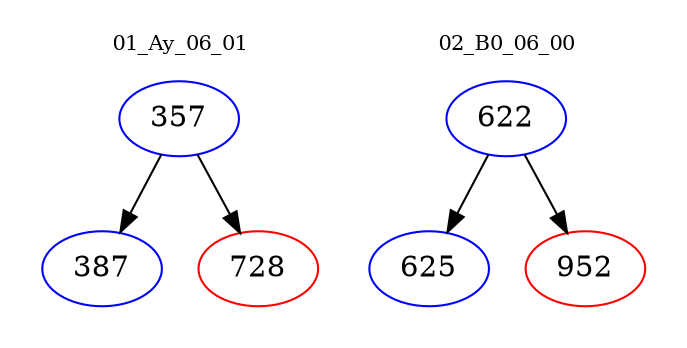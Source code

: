 digraph{
subgraph cluster_0 {
color = white
label = "01_Ay_06_01";
fontsize=10;
T0_357 [label="357", color="blue"]
T0_357 -> T0_387 [color="black"]
T0_387 [label="387", color="blue"]
T0_357 -> T0_728 [color="black"]
T0_728 [label="728", color="red"]
}
subgraph cluster_1 {
color = white
label = "02_B0_06_00";
fontsize=10;
T1_622 [label="622", color="blue"]
T1_622 -> T1_625 [color="black"]
T1_625 [label="625", color="blue"]
T1_622 -> T1_952 [color="black"]
T1_952 [label="952", color="red"]
}
}
